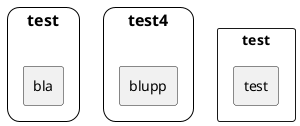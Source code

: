 @startuml


!definelong Container(e_alias, e_label, e_color)
rectangle "==e_label\n<color:e_color>" <<container>> as e_alias
!enddefinelong


!define ChildContainer(e_name) Container(e_name, e_name, #black)

hide stereotype

skinparam rectangle<<container>> {
    RoundCorner 25
    BorderColor Black
    BackgroundColor #White
    Shadowing false
}

Container(test, test, #blue) {
    rectangle bla
}

ChildContainer(test4) {
    rectangle blupp
}

rectangle test as test1 {
    rectangle test as test2
}

@enduml